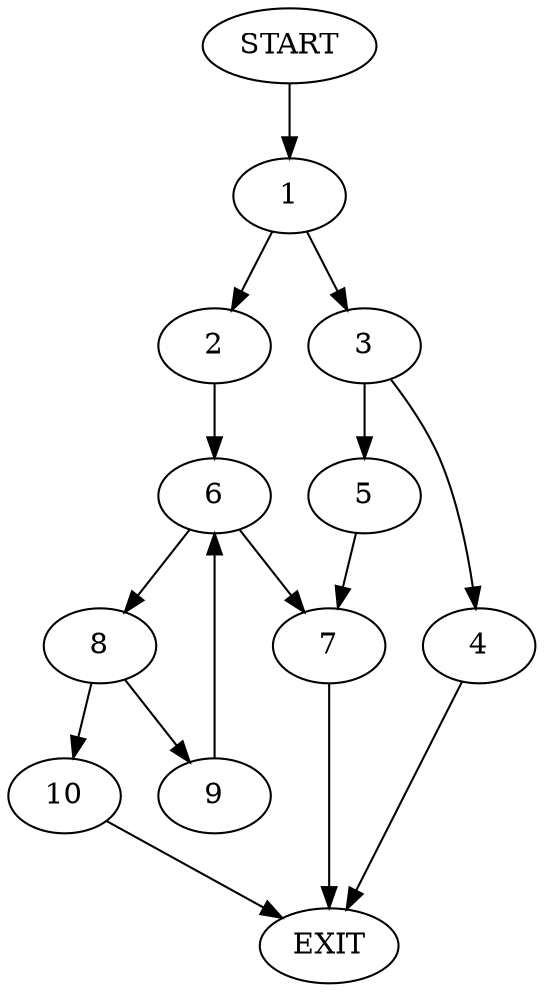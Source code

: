 digraph {
0 [label="START"]
11 [label="EXIT"]
0 -> 1
1 -> 2
1 -> 3
3 -> 4
3 -> 5
2 -> 6
4 -> 11
5 -> 7
7 -> 11
6 -> 8
6 -> 7
8 -> 9
8 -> 10
10 -> 11
9 -> 6
}
